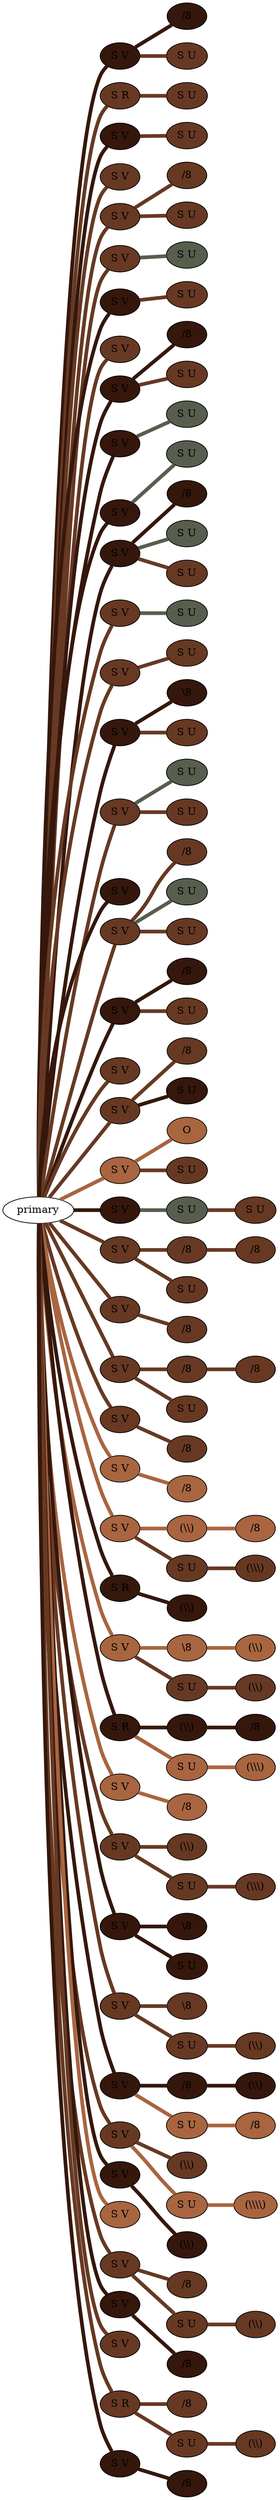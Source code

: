 graph {
 graph [rankdir=LR]
"1" [qtype="pendant_node", pendant_colors="#35170C,#673923", pendant_ply="S", pendant_attach="V", pendant_length="6", label="S V", style=filled, fillcolor="#35170C"]
"primary" -- "1" [qtype="pendant_link",penwidth=5,color="#35170C"]
"1:0" [qtype="knot_node", knot_value="1", knot_type="E", knot_position="5.5", knot_spin="S", label="/8", style=filled, fillcolor="#35170C"]
"1" -- "1:0" [qtype="knot_link",penwidth=5,color="#35170C"]
"1s1" [qtype="pendant_node", pendant_colors="#673923", pendant_ply="S", pendant_attach="U", pendant_length="3", label="S U", style=filled, fillcolor="#673923"]
"1" -- "1s1" [qtype="pendant_link",penwidth=5,color="#673923"]
"2" [qtype="pendant_node", pendant_colors="#673923", pendant_ply="S", pendant_attach="R", pendant_length="6", label="S R", style=filled, fillcolor="#673923"]
"primary" -- "2" [qtype="pendant_link",penwidth=5,color="#673923"]
"2s1" [qtype="pendant_node", pendant_colors="#673923", pendant_ply="S", pendant_attach="U", pendant_length="4", label="S U", style=filled, fillcolor="#673923"]
"2" -- "2s1" [qtype="pendant_link",penwidth=5,color="#673923"]
"3" [qtype="pendant_node", pendant_colors="#35170C", pendant_ply="S", pendant_attach="V", pendant_length="7", label="S V", style=filled, fillcolor="#35170C"]
"primary" -- "3" [qtype="pendant_link",penwidth=5,color="#35170C"]
"3s1" [qtype="pendant_node", pendant_colors="#673923", pendant_ply="S", pendant_attach="U", pendant_length="4", label="S U", style=filled, fillcolor="#673923"]
"3" -- "3s1" [qtype="pendant_link",penwidth=5,color="#673923"]
"4" [qtype="pendant_node", pendant_colors="#673923", pendant_ply="S", pendant_attach="V", pendant_length="5", label="S V", style=filled, fillcolor="#673923"]
"primary" -- "4" [qtype="pendant_link",penwidth=5,color="#673923"]
"5" [qtype="pendant_node", pendant_colors="#673923", pendant_ply="S", pendant_attach="V", pendant_length="8", label="S V", style=filled, fillcolor="#673923"]
"primary" -- "5" [qtype="pendant_link",penwidth=5,color="#673923"]
"5:0" [qtype="knot_node", knot_value="1", knot_type="E", knot_position="6.0", knot_spin="S", label="/8", style=filled, fillcolor="#673923"]
"5" -- "5:0" [qtype="knot_link",penwidth=5,color="#673923"]
"5s1" [qtype="pendant_node", pendant_colors="#673923", pendant_ply="S", pendant_attach="U", pendant_length="8", label="S U", style=filled, fillcolor="#673923"]
"5" -- "5s1" [qtype="pendant_link",penwidth=5,color="#673923"]
"6" [qtype="pendant_node", pendant_colors="#673923", pendant_ply="S", pendant_attach="V", pendant_length="7", label="S V", style=filled, fillcolor="#673923"]
"primary" -- "6" [qtype="pendant_link",penwidth=5,color="#673923"]
"6s1" [qtype="pendant_node", pendant_colors="#575E4E", pendant_ply="S", pendant_attach="U", pendant_length="6", label="S U", style=filled, fillcolor="#575E4E"]
"6" -- "6s1" [qtype="pendant_link",penwidth=5,color="#575E4E"]
"7" [qtype="pendant_node", pendant_colors="#35170C", pendant_ply="S", pendant_attach="V", pendant_length="7", label="S V", style=filled, fillcolor="#35170C"]
"primary" -- "7" [qtype="pendant_link",penwidth=5,color="#35170C"]
"7s1" [qtype="pendant_node", pendant_colors="#673923", pendant_ply="S", pendant_attach="U", pendant_length="7", label="S U", style=filled, fillcolor="#673923"]
"7" -- "7s1" [qtype="pendant_link",penwidth=5,color="#673923"]
"8" [qtype="pendant_node", pendant_colors="#673923", pendant_ply="S", pendant_attach="V", pendant_length="7", label="S V", style=filled, fillcolor="#673923"]
"primary" -- "8" [qtype="pendant_link",penwidth=5,color="#673923"]
"9" [qtype="pendant_node", pendant_colors="#35170C", pendant_ply="S", pendant_attach="V", pendant_length="11", label="S V", style=filled, fillcolor="#35170C"]
"primary" -- "9" [qtype="pendant_link",penwidth=5,color="#35170C"]
"9:0" [qtype="knot_node", knot_value="1", knot_type="E", knot_position="5.0", knot_spin="S", label="/8", style=filled, fillcolor="#35170C"]
"9" -- "9:0" [qtype="knot_link",penwidth=5,color="#35170C"]
"9s1" [qtype="pendant_node", pendant_colors="#673923", pendant_ply="S", pendant_attach="U", pendant_length="7", label="S U", style=filled, fillcolor="#673923"]
"9" -- "9s1" [qtype="pendant_link",penwidth=5,color="#673923"]
"10" [qtype="pendant_node", pendant_colors="#35170C", pendant_ply="S", pendant_attach="V", pendant_length="9", label="S V", style=filled, fillcolor="#35170C"]
"primary" -- "10" [qtype="pendant_link",penwidth=5,color="#35170C"]
"10s1" [qtype="pendant_node", pendant_colors="#575E4E", pendant_ply="S", pendant_attach="U", pendant_length="7", label="S U", style=filled, fillcolor="#575E4E"]
"10" -- "10s1" [qtype="pendant_link",penwidth=5,color="#575E4E"]
"11" [qtype="pendant_node", pendant_colors="#35170C", pendant_ply="S", pendant_attach="V", pendant_length="9", label="S V", style=filled, fillcolor="#35170C"]
"primary" -- "11" [qtype="pendant_link",penwidth=5,color="#35170C"]
"11s1" [qtype="pendant_node", pendant_colors="#575E4E", pendant_ply="S", pendant_attach="U", pendant_length="8", label="S U", style=filled, fillcolor="#575E4E"]
"11" -- "11s1" [qtype="pendant_link",penwidth=5,color="#575E4E"]
"12" [qtype="pendant_node", pendant_colors="#35170C", pendant_ply="S", pendant_attach="V", pendant_length="12", label="S V", style=filled, fillcolor="#35170C"]
"primary" -- "12" [qtype="pendant_link",penwidth=5,color="#35170C"]
"12:0" [qtype="knot_node", knot_value="1", knot_type="E", knot_position="9.0", knot_spin="S", label="/8", style=filled, fillcolor="#35170C"]
"12" -- "12:0" [qtype="knot_link",penwidth=5,color="#35170C"]
"12s1" [qtype="pendant_node", pendant_colors="#575E4E", pendant_ply="S", pendant_attach="U", pendant_length="9", label="S U", style=filled, fillcolor="#575E4E"]
"12" -- "12s1" [qtype="pendant_link",penwidth=5,color="#575E4E"]
"12s2" [qtype="pendant_node", pendant_colors="#673923", pendant_ply="S", pendant_attach="U", pendant_length="1", label="S U", style=filled, fillcolor="#673923"]
"12" -- "12s2" [qtype="pendant_link",penwidth=5,color="#673923"]
"13" [qtype="pendant_node", pendant_colors="#673923", pendant_ply="S", pendant_attach="V", pendant_length="10", label="S V", style=filled, fillcolor="#673923"]
"primary" -- "13" [qtype="pendant_link",penwidth=5,color="#673923"]
"13s1" [qtype="pendant_node", pendant_colors="#575E4E", pendant_ply="S", pendant_attach="U", pendant_length="12", label="S U", style=filled, fillcolor="#575E4E"]
"13" -- "13s1" [qtype="pendant_link",penwidth=5,color="#575E4E"]
"14" [qtype="pendant_node", pendant_colors="#673923", pendant_ply="S", pendant_attach="V", pendant_length="15", label="S V", style=filled, fillcolor="#673923"]
"primary" -- "14" [qtype="pendant_link",penwidth=5,color="#673923"]
"14s1" [qtype="pendant_node", pendant_colors="#673923", pendant_ply="S", pendant_attach="U", pendant_length="12", label="S U", style=filled, fillcolor="#673923"]
"14" -- "14s1" [qtype="pendant_link",penwidth=5,color="#673923"]
"15" [qtype="pendant_node", pendant_colors="#35170C", pendant_ply="S", pendant_attach="V", pendant_length="14", label="S V", style=filled, fillcolor="#35170C"]
"primary" -- "15" [qtype="pendant_link",penwidth=5,color="#35170C"]
"15:0" [qtype="knot_node", knot_value="1", knot_type="E", knot_position="5.5", knot_spin="Z", label="\\8", style=filled, fillcolor="#35170C"]
"15" -- "15:0" [qtype="knot_link",penwidth=5,color="#35170C"]
"15s1" [qtype="pendant_node", pendant_colors="#673923", pendant_ply="S", pendant_attach="U", pendant_length="14", label="S U", style=filled, fillcolor="#673923"]
"15" -- "15s1" [qtype="pendant_link",penwidth=5,color="#673923"]
"16" [qtype="pendant_node", pendant_colors="#673923", pendant_ply="S", pendant_attach="V", pendant_length="14", label="S V", style=filled, fillcolor="#673923"]
"primary" -- "16" [qtype="pendant_link",penwidth=5,color="#673923"]
"16s1" [qtype="pendant_node", pendant_colors="#575E4E,#A86540", pendant_ply="S", pendant_attach="U", pendant_length="24", label="S U", style=filled, fillcolor="#575E4E"]
"16" -- "16s1" [qtype="pendant_link",penwidth=5,color="#575E4E"]
"16s2" [qtype="pendant_node", pendant_colors="#673923", pendant_ply="S", pendant_attach="U", pendant_length="2", label="S U", style=filled, fillcolor="#673923"]
"16" -- "16s2" [qtype="pendant_link",penwidth=5,color="#673923"]
"17" [qtype="pendant_node", pendant_colors="#35170C", pendant_ply="S", pendant_attach="V", pendant_length="11", label="S V", style=filled, fillcolor="#35170C"]
"primary" -- "17" [qtype="pendant_link",penwidth=5,color="#35170C"]
"18" [qtype="pendant_node", pendant_colors="#673923", pendant_ply="S", pendant_attach="V", pendant_length="16", label="S V", style=filled, fillcolor="#673923"]
"primary" -- "18" [qtype="pendant_link",penwidth=5,color="#673923"]
"18:0" [qtype="knot_node", knot_value="1", knot_type="E", knot_position="12.5", knot_spin="S", label="/8", style=filled, fillcolor="#673923"]
"18" -- "18:0" [qtype="knot_link",penwidth=5,color="#673923"]
"18s1" [qtype="pendant_node", pendant_colors="#575E4E", pendant_ply="S", pendant_attach="U", pendant_length="14", label="S U", style=filled, fillcolor="#575E4E"]
"18" -- "18s1" [qtype="pendant_link",penwidth=5,color="#575E4E"]
"18s2" [qtype="pendant_node", pendant_colors="#673923", pendant_ply="S", pendant_attach="U", pendant_length="2", label="S U", style=filled, fillcolor="#673923"]
"18" -- "18s2" [qtype="pendant_link",penwidth=5,color="#673923"]
"19" [qtype="pendant_node", pendant_colors="#35170C", pendant_ply="S", pendant_attach="V", pendant_length="16", label="S V", style=filled, fillcolor="#35170C"]
"primary" -- "19" [qtype="pendant_link",penwidth=5,color="#35170C"]
"19:0" [qtype="knot_node", knot_value="1", knot_type="E", knot_position="9.0", knot_spin="S", label="/8", style=filled, fillcolor="#35170C"]
"19" -- "19:0" [qtype="knot_link",penwidth=5,color="#35170C"]
"19s1" [qtype="pendant_node", pendant_colors="#673923", pendant_ply="S", pendant_attach="U", pendant_length="15", label="S U", style=filled, fillcolor="#673923"]
"19" -- "19s1" [qtype="pendant_link",penwidth=5,color="#673923"]
"20" [qtype="pendant_node", pendant_colors="#673923", pendant_ply="S", pendant_attach="V", pendant_length="18", label="S V", style=filled, fillcolor="#673923"]
"primary" -- "20" [qtype="pendant_link",penwidth=5,color="#673923"]
"21" [qtype="pendant_node", pendant_colors="#673923", pendant_ply="S", pendant_attach="V", pendant_length="19", label="S V", style=filled, fillcolor="#673923"]
"primary" -- "21" [qtype="pendant_link",penwidth=5,color="#673923"]
"21:0" [qtype="knot_node", knot_value="1", knot_type="E", knot_position="10.0", knot_spin="S", label="/8", style=filled, fillcolor="#673923"]
"21" -- "21:0" [qtype="knot_link",penwidth=5,color="#673923"]
"21s1" [qtype="pendant_node", pendant_colors="#35170C", pendant_ply="S", pendant_attach="U", pendant_length="15", label="S U", style=filled, fillcolor="#35170C"]
"21" -- "21s1" [qtype="pendant_link",penwidth=5,color="#35170C"]
"22" [qtype="pendant_node", pendant_colors="#A86540", pendant_ply="S", pendant_attach="V", pendant_length="16", label="S V", style=filled, fillcolor="#A86540"]
"primary" -- "22" [qtype="pendant_link",penwidth=5,color="#A86540"]
"22:0" [qtype="knot_node", knot_value="1", knot_type="S", knot_position="5.0", knot_spin="S", label="O", style=filled, fillcolor="#A86540"]
"22" -- "22:0" [qtype="knot_link",penwidth=5,color="#A86540"]
"22s1" [qtype="pendant_node", pendant_colors="#673923", pendant_ply="S", pendant_attach="U", pendant_length="1", label="S U", style=filled, fillcolor="#673923"]
"22" -- "22s1" [qtype="pendant_link",penwidth=5,color="#673923"]
"23" [qtype="pendant_node", pendant_colors="#35170C", pendant_ply="S", pendant_attach="V", pendant_length="17", label="S V", style=filled, fillcolor="#35170C"]
"primary" -- "23" [qtype="pendant_link",penwidth=5,color="#35170C"]
"23s1" [qtype="pendant_node", pendant_colors="#575E4E", pendant_ply="S", pendant_attach="U", pendant_length="13", label="S U", style=filled, fillcolor="#575E4E"]
"23" -- "23s1" [qtype="pendant_link",penwidth=5,color="#575E4E"]
"23s1s1" [qtype="pendant_node", pendant_colors="#673923", pendant_ply="S", pendant_attach="U", pendant_length="2", label="S U", style=filled, fillcolor="#673923"]
"23s1" -- "23s1s1" [qtype="pendant_link",penwidth=5,color="#673923"]
"24" [qtype="pendant_node", pendant_colors="#673923", pendant_ply="S", pendant_attach="V", pendant_length="22", label="S V", style=filled, fillcolor="#673923"]
"primary" -- "24" [qtype="pendant_link",penwidth=5,color="#673923"]
"24:0" [qtype="knot_node", knot_value="1", knot_type="E", knot_position="11.5", knot_spin="S", label="/8", style=filled, fillcolor="#673923"]
"24" -- "24:0" [qtype="knot_link",penwidth=5,color="#673923"]
"24:1" [qtype="knot_node", knot_value="1", knot_type="E", knot_position="17.5", knot_spin="S", label="/8", style=filled, fillcolor="#673923"]
"24:0" -- "24:1" [qtype="knot_link",penwidth=5,color="#673923"]
"24s1" [qtype="pendant_node", pendant_colors="#673923", pendant_ply="S", pendant_attach="U", pendant_length="21", label="S U", style=filled, fillcolor="#673923"]
"24" -- "24s1" [qtype="pendant_link",penwidth=5,color="#673923"]
"25" [qtype="pendant_node", pendant_colors="#673923", pendant_ply="S", pendant_attach="V", pendant_length="19", label="S V", style=filled, fillcolor="#673923"]
"primary" -- "25" [qtype="pendant_link",penwidth=5,color="#673923"]
"25:0" [qtype="knot_node", knot_value="1", knot_type="E", knot_position="5.0", knot_spin="S", label="/8", style=filled, fillcolor="#673923"]
"25" -- "25:0" [qtype="knot_link",penwidth=5,color="#673923"]
"26" [qtype="pendant_node", pendant_colors="#673923", pendant_ply="S", pendant_attach="V", pendant_length="17", label="S V", style=filled, fillcolor="#673923"]
"primary" -- "26" [qtype="pendant_link",penwidth=5,color="#673923"]
"26:0" [qtype="knot_node", knot_value="1", knot_type="E", knot_position="6.0", knot_spin="S", label="/8", style=filled, fillcolor="#673923"]
"26" -- "26:0" [qtype="knot_link",penwidth=5,color="#673923"]
"26:1" [qtype="knot_node", knot_value="1", knot_type="E", knot_position="11.5", knot_spin="S", label="/8", style=filled, fillcolor="#673923"]
"26:0" -- "26:1" [qtype="knot_link",penwidth=5,color="#673923"]
"26s1" [qtype="pendant_node", pendant_colors="#673923", pendant_ply="S", pendant_attach="U", pendant_length="13", label="S U", style=filled, fillcolor="#673923"]
"26" -- "26s1" [qtype="pendant_link",penwidth=5,color="#673923"]
"27" [qtype="pendant_node", pendant_colors="#673923", pendant_ply="S", pendant_attach="V", pendant_length="13", label="S V", style=filled, fillcolor="#673923"]
"primary" -- "27" [qtype="pendant_link",penwidth=5,color="#673923"]
"27:0" [qtype="knot_node", knot_value="1", knot_type="E", knot_position="11.5", knot_spin="S", label="/8", style=filled, fillcolor="#673923"]
"27" -- "27:0" [qtype="knot_link",penwidth=5,color="#673923"]
"28" [qtype="pendant_node", pendant_colors="#A86540", pendant_ply="S", pendant_attach="V", pendant_length="28", label="S V", style=filled, fillcolor="#A86540"]
"primary" -- "28" [qtype="pendant_link",penwidth=5,color="#A86540"]
"28:0" [qtype="knot_node", knot_value="1", knot_type="E", knot_position="16.0", knot_spin="S", label="/8", style=filled, fillcolor="#A86540"]
"28" -- "28:0" [qtype="knot_link",penwidth=5,color="#A86540"]
"29" [qtype="pendant_node", pendant_colors="#A86540", pendant_ply="S", pendant_attach="V", pendant_length="27", label="S V", style=filled, fillcolor="#A86540"]
"primary" -- "29" [qtype="pendant_link",penwidth=5,color="#A86540"]
"29:0" [qtype="knot_node", knot_value="2", knot_type="L", knot_position="5.5", knot_spin="Z", label="(\\\\)", style=filled, fillcolor="#A86540"]
"29" -- "29:0" [qtype="knot_link",penwidth=5,color="#A86540"]
"29:1" [qtype="knot_node", knot_value="1", knot_type="E", knot_position="15.0", knot_spin="S", label="/8", style=filled, fillcolor="#A86540"]
"29:0" -- "29:1" [qtype="knot_link",penwidth=5,color="#A86540"]
"29s1" [qtype="pendant_node", pendant_colors="#673923,#A86540", pendant_ply="S", pendant_attach="U", pendant_length="11", label="S U", style=filled, fillcolor="#673923"]
"29" -- "29s1" [qtype="pendant_link",penwidth=5,color="#673923"]
"29s1:0" [qtype="knot_node", knot_value="3", knot_type="L", knot_position="4.5", knot_spin="Z", label="(\\\\\\)", style=filled, fillcolor="#673923"]
"29s1" -- "29s1:0" [qtype="knot_link",penwidth=5,color="#673923"]
"30" [qtype="pendant_node", pendant_colors="#35170C", pendant_ply="S", pendant_attach="R", pendant_length="10", label="S R", style=filled, fillcolor="#35170C"]
"primary" -- "30" [qtype="pendant_link",penwidth=5,color="#35170C"]
"30:0" [qtype="knot_node", knot_value="2", knot_type="L", knot_position="5.5", knot_spin="Z", label="(\\\\)", style=filled, fillcolor="#35170C"]
"30" -- "30:0" [qtype="knot_link",penwidth=5,color="#35170C"]
"31" [qtype="pendant_node", pendant_colors="#A86540", pendant_ply="S", pendant_attach="V", pendant_length="24", label="S V", style=filled, fillcolor="#A86540"]
"primary" -- "31" [qtype="pendant_link",penwidth=5,color="#A86540"]
"31:0" [qtype="knot_node", knot_value="1", knot_type="E", knot_position="4.5", knot_spin="Z", label="\\8", style=filled, fillcolor="#A86540"]
"31" -- "31:0" [qtype="knot_link",penwidth=5,color="#A86540"]
"31:1" [qtype="knot_node", knot_value="2", knot_type="L", knot_position="17.0", knot_spin="Z", label="(\\\\)", style=filled, fillcolor="#A86540"]
"31:0" -- "31:1" [qtype="knot_link",penwidth=5,color="#A86540"]
"31s1" [qtype="pendant_node", pendant_colors="#673923,#A86540", pendant_ply="S", pendant_attach="U", pendant_length="11", label="S U", style=filled, fillcolor="#673923"]
"31" -- "31s1" [qtype="pendant_link",penwidth=5,color="#673923"]
"31s1:0" [qtype="knot_node", knot_value="2", knot_type="L", knot_position="3.5", knot_spin="Z", label="(\\\\)", style=filled, fillcolor="#673923"]
"31s1" -- "31s1:0" [qtype="knot_link",penwidth=5,color="#673923"]
"32" [qtype="pendant_node", pendant_colors="#35170C", pendant_ply="S", pendant_attach="R", pendant_length="23", label="S R", style=filled, fillcolor="#35170C"]
"primary" -- "32" [qtype="pendant_link",penwidth=5,color="#35170C"]
"32:0" [qtype="knot_node", knot_value="2", knot_type="L", knot_position="4.0", knot_spin="Z", label="(\\\\)", style=filled, fillcolor="#35170C"]
"32" -- "32:0" [qtype="knot_link",penwidth=5,color="#35170C"]
"32:1" [qtype="knot_node", knot_value="1", knot_type="E", knot_position="17.0", knot_spin="S", label="/8", style=filled, fillcolor="#35170C"]
"32:0" -- "32:1" [qtype="knot_link",penwidth=5,color="#35170C"]
"32s1" [qtype="pendant_node", pendant_colors="#A86540", pendant_ply="S", pendant_attach="U", pendant_length="10", label="S U", style=filled, fillcolor="#A86540"]
"32" -- "32s1" [qtype="pendant_link",penwidth=5,color="#A86540"]
"32s1:0" [qtype="knot_node", knot_value="3", knot_type="L", knot_position="2.5", knot_spin="Z", label="(\\\\\\)", style=filled, fillcolor="#A86540"]
"32s1" -- "32s1:0" [qtype="knot_link",penwidth=5,color="#A86540"]
"33" [qtype="pendant_node", pendant_colors="#A86540", pendant_ply="S", pendant_attach="V", pendant_length="18", label="S V", style=filled, fillcolor="#A86540"]
"primary" -- "33" [qtype="pendant_link",penwidth=5,color="#A86540"]
"33:0" [qtype="knot_node", knot_value="1", knot_type="E", knot_position="16.0", knot_spin="S", label="/8", style=filled, fillcolor="#A86540"]
"33" -- "33:0" [qtype="knot_link",penwidth=5,color="#A86540"]
"34" [qtype="pendant_node", pendant_colors="#673923", pendant_ply="S", pendant_attach="V", pendant_length="15", label="S V", style=filled, fillcolor="#673923"]
"primary" -- "34" [qtype="pendant_link",penwidth=5,color="#673923"]
"34:0" [qtype="knot_node", knot_value="2", knot_type="L", knot_position="3.5", knot_spin="Z", label="(\\\\)", style=filled, fillcolor="#673923"]
"34" -- "34:0" [qtype="knot_link",penwidth=5,color="#673923"]
"34s1" [qtype="pendant_node", pendant_colors="#673923,#A86540", pendant_ply="S", pendant_attach="U", pendant_length="9", label="S U", style=filled, fillcolor="#673923"]
"34" -- "34s1" [qtype="pendant_link",penwidth=5,color="#673923"]
"34s1:0" [qtype="knot_node", knot_value="3", knot_type="L", knot_position="4.0", knot_spin="Z", label="(\\\\\\)", style=filled, fillcolor="#673923"]
"34s1" -- "34s1:0" [qtype="knot_link",penwidth=5,color="#673923"]
"35" [qtype="pendant_node", pendant_colors="#35170C", pendant_ply="S", pendant_attach="V", pendant_length="14", label="S V", style=filled, fillcolor="#35170C"]
"primary" -- "35" [qtype="pendant_link",penwidth=5,color="#35170C"]
"35:0" [qtype="knot_node", knot_value="1", knot_type="E", knot_position="3.5", knot_spin="Z", label="\\8", style=filled, fillcolor="#35170C"]
"35" -- "35:0" [qtype="knot_link",penwidth=5,color="#35170C"]
"35s1" [qtype="pendant_node", pendant_colors="#35170C", pendant_ply="S", pendant_attach="U", pendant_length="2", label="S U", style=filled, fillcolor="#35170C"]
"35" -- "35s1" [qtype="pendant_link",penwidth=5,color="#35170C"]
"36" [qtype="pendant_node", pendant_colors="#673923", pendant_ply="S", pendant_attach="V", pendant_length="13", label="S V", style=filled, fillcolor="#673923"]
"primary" -- "36" [qtype="pendant_link",penwidth=5,color="#673923"]
"36:0" [qtype="knot_node", knot_value="1", knot_type="E", knot_position="3.0", knot_spin="Z", label="\\8", style=filled, fillcolor="#673923"]
"36" -- "36:0" [qtype="knot_link",penwidth=5,color="#673923"]
"36s1" [qtype="pendant_node", pendant_colors="#673923,#A86540", pendant_ply="S", pendant_attach="U", pendant_length="12", label="S U", style=filled, fillcolor="#673923"]
"36" -- "36s1" [qtype="pendant_link",penwidth=5,color="#673923"]
"36s1:0" [qtype="knot_node", knot_value="2", knot_type="L", knot_position="4.0", knot_spin="Z", label="(\\\\)", style=filled, fillcolor="#673923"]
"36s1" -- "36s1:0" [qtype="knot_link",penwidth=5,color="#673923"]
"37" [qtype="pendant_node", pendant_colors="#35170C", pendant_ply="S", pendant_attach="V", pendant_length="34", label="S V", style=filled, fillcolor="#35170C"]
"primary" -- "37" [qtype="pendant_link",penwidth=5,color="#35170C"]
"37:0" [qtype="knot_node", knot_value="1", knot_type="E", knot_position="3.0", knot_spin="S", label="/8", style=filled, fillcolor="#35170C"]
"37" -- "37:0" [qtype="knot_link",penwidth=5,color="#35170C"]
"37:1" [qtype="knot_node", knot_value="2", knot_type="L", knot_position="16.5", knot_spin="Z", label="(\\\\)", style=filled, fillcolor="#35170C"]
"37:0" -- "37:1" [qtype="knot_link",penwidth=5,color="#35170C"]
"37s1" [qtype="pendant_node", pendant_colors="#A86540", pendant_ply="S", pendant_attach="U", pendant_length="8", label="S U", style=filled, fillcolor="#A86540"]
"37" -- "37s1" [qtype="pendant_link",penwidth=5,color="#A86540"]
"37s1:0" [qtype="knot_node", knot_value="1", knot_type="E", knot_position="3.5", knot_spin="S", label="/8", style=filled, fillcolor="#A86540"]
"37s1" -- "37s1:0" [qtype="knot_link",penwidth=5,color="#A86540"]
"38" [qtype="pendant_node", pendant_colors="#673923", pendant_ply="S", pendant_attach="V", pendant_length="13", label="S V", style=filled, fillcolor="#673923"]
"primary" -- "38" [qtype="pendant_link",penwidth=5,color="#673923"]
"38:0" [qtype="knot_node", knot_value="2", knot_type="L", knot_position="3.5", knot_spin="Z", label="(\\\\)", style=filled, fillcolor="#673923"]
"38" -- "38:0" [qtype="knot_link",penwidth=5,color="#673923"]
"38s1" [qtype="pendant_node", pendant_colors="#A86540", pendant_ply="S", pendant_attach="U", pendant_length="5", label="S U", style=filled, fillcolor="#A86540"]
"38" -- "38s1" [qtype="pendant_link",penwidth=5,color="#A86540"]
"38s1:0" [qtype="knot_node", knot_value="4", knot_type="L", knot_position="3.0", knot_spin="Z", label="(\\\\\\\\)", style=filled, fillcolor="#A86540"]
"38s1" -- "38s1:0" [qtype="knot_link",penwidth=5,color="#A86540"]
"39" [qtype="pendant_node", pendant_colors="#35170C", pendant_ply="S", pendant_attach="V", pendant_length="9", label="S V", style=filled, fillcolor="#35170C"]
"primary" -- "39" [qtype="pendant_link",penwidth=5,color="#35170C"]
"39:0" [qtype="knot_node", knot_value="2", knot_type="L", knot_position="3.5", knot_spin="Z", label="(\\\\)", style=filled, fillcolor="#35170C"]
"39" -- "39:0" [qtype="knot_link",penwidth=5,color="#35170C"]
"40" [qtype="pendant_node", pendant_colors="#A86540", pendant_ply="S", pendant_attach="V", pendant_length="11", label="S V", style=filled, fillcolor="#A86540"]
"primary" -- "40" [qtype="pendant_link",penwidth=5,color="#A86540"]
"41" [qtype="pendant_node", pendant_colors="#673923", pendant_ply="S", pendant_attach="V", pendant_length="8", label="S V", style=filled, fillcolor="#673923"]
"primary" -- "41" [qtype="pendant_link",penwidth=5,color="#673923"]
"41:0" [qtype="knot_node", knot_value="1", knot_type="E", knot_position="3.0", knot_spin="S", label="/8", style=filled, fillcolor="#673923"]
"41" -- "41:0" [qtype="knot_link",penwidth=5,color="#673923"]
"41s1" [qtype="pendant_node", pendant_colors="#673923,#A86540", pendant_ply="S", pendant_attach="U", pendant_length="4", label="S U", style=filled, fillcolor="#673923"]
"41" -- "41s1" [qtype="pendant_link",penwidth=5,color="#673923"]
"41s1:0" [qtype="knot_node", knot_value="2", knot_type="L", knot_position="2.0", knot_spin="Z", label="(\\\\)", style=filled, fillcolor="#673923"]
"41s1" -- "41s1:0" [qtype="knot_link",penwidth=5,color="#673923"]
"42" [qtype="pendant_node", pendant_colors="#35170C", pendant_ply="S", pendant_attach="V", pendant_length="9", label="S V", style=filled, fillcolor="#35170C"]
"primary" -- "42" [qtype="pendant_link",penwidth=5,color="#35170C"]
"42:0" [qtype="knot_node", knot_value="1", knot_type="E", knot_position="3.0", knot_spin="S", label="/8", style=filled, fillcolor="#35170C"]
"42" -- "42:0" [qtype="knot_link",penwidth=5,color="#35170C"]
"43" [qtype="pendant_node", pendant_colors="#673923", pendant_ply="S", pendant_attach="V", pendant_length="9", label="S V", style=filled, fillcolor="#673923"]
"primary" -- "43" [qtype="pendant_link",penwidth=5,color="#673923"]
"44" [qtype="pendant_node", pendant_colors="#673923", pendant_ply="S", pendant_attach="R", pendant_length="7", label="S R", style=filled, fillcolor="#673923"]
"primary" -- "44" [qtype="pendant_link",penwidth=5,color="#673923"]
"44:0" [qtype="knot_node", knot_value="1", knot_type="E", knot_position="3.5", knot_spin="S", label="/8", style=filled, fillcolor="#673923"]
"44" -- "44:0" [qtype="knot_link",penwidth=5,color="#673923"]
"44s1" [qtype="pendant_node", pendant_colors="#673923,#A86540", pendant_ply="S", pendant_attach="U", pendant_length="4", label="S U", style=filled, fillcolor="#673923"]
"44" -- "44s1" [qtype="pendant_link",penwidth=5,color="#673923"]
"44s1:0" [qtype="knot_node", knot_value="2", knot_type="L", knot_position="3.0", knot_spin="Z", label="(\\\\)", style=filled, fillcolor="#673923"]
"44s1" -- "44s1:0" [qtype="knot_link",penwidth=5,color="#673923"]
"45" [qtype="pendant_node", pendant_colors="#35170C", pendant_ply="S", pendant_attach="V", pendant_length="7", label="S V", style=filled, fillcolor="#35170C"]
"primary" -- "45" [qtype="pendant_link",penwidth=5,color="#35170C"]
"45:0" [qtype="knot_node", knot_value="1", knot_type="E", knot_position="3.0", knot_spin="S", label="/8", style=filled, fillcolor="#35170C"]
"45" -- "45:0" [qtype="knot_link",penwidth=5,color="#35170C"]
}

